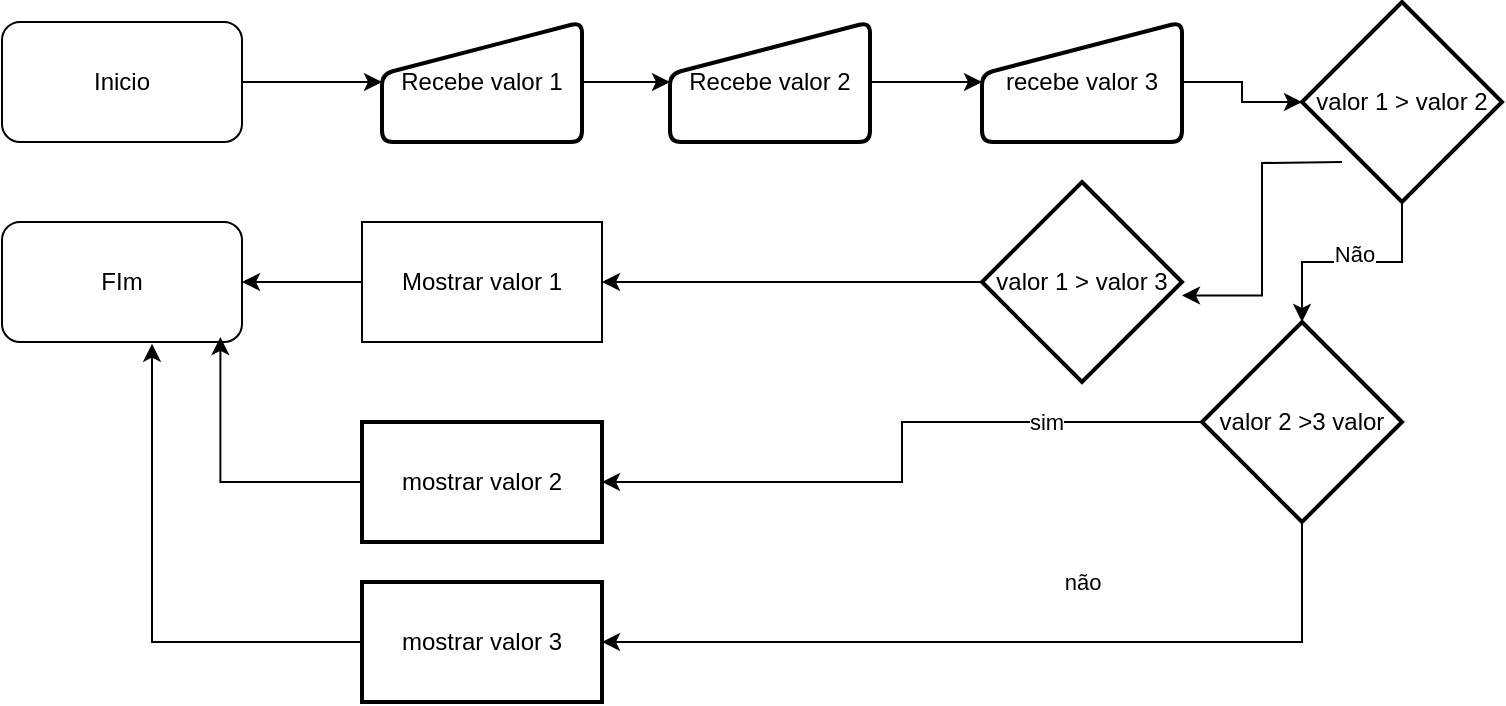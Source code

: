 <mxfile version="26.1.1">
  <diagram name="Página-1" id="JWdp9MI5vgtcaVBixJrD">
    <mxGraphModel dx="1434" dy="780" grid="1" gridSize="10" guides="1" tooltips="1" connect="1" arrows="1" fold="1" page="1" pageScale="1" pageWidth="827" pageHeight="1169" math="0" shadow="0">
      <root>
        <mxCell id="0" />
        <mxCell id="1" parent="0" />
        <mxCell id="42t9e9m5rP8orQ9ALi-o-5" value="" style="edgeStyle=orthogonalEdgeStyle;rounded=0;orthogonalLoop=1;jettySize=auto;html=1;" parent="1" source="42t9e9m5rP8orQ9ALi-o-1" target="42t9e9m5rP8orQ9ALi-o-2" edge="1">
          <mxGeometry relative="1" as="geometry" />
        </mxCell>
        <mxCell id="42t9e9m5rP8orQ9ALi-o-1" value="Inicio" style="rounded=1;whiteSpace=wrap;html=1;" parent="1" vertex="1">
          <mxGeometry x="30" y="20" width="120" height="60" as="geometry" />
        </mxCell>
        <mxCell id="42t9e9m5rP8orQ9ALi-o-6" value="" style="edgeStyle=orthogonalEdgeStyle;rounded=0;orthogonalLoop=1;jettySize=auto;html=1;" parent="1" source="42t9e9m5rP8orQ9ALi-o-2" target="42t9e9m5rP8orQ9ALi-o-3" edge="1">
          <mxGeometry relative="1" as="geometry" />
        </mxCell>
        <mxCell id="42t9e9m5rP8orQ9ALi-o-2" value="Recebe valor 1" style="html=1;strokeWidth=2;shape=manualInput;whiteSpace=wrap;rounded=1;size=26;arcSize=11;" parent="1" vertex="1">
          <mxGeometry x="220" y="20" width="100" height="60" as="geometry" />
        </mxCell>
        <mxCell id="42t9e9m5rP8orQ9ALi-o-7" value="" style="edgeStyle=orthogonalEdgeStyle;rounded=0;orthogonalLoop=1;jettySize=auto;html=1;" parent="1" source="42t9e9m5rP8orQ9ALi-o-3" target="42t9e9m5rP8orQ9ALi-o-4" edge="1">
          <mxGeometry relative="1" as="geometry" />
        </mxCell>
        <mxCell id="42t9e9m5rP8orQ9ALi-o-3" value="Recebe valor 2" style="html=1;strokeWidth=2;shape=manualInput;whiteSpace=wrap;rounded=1;size=26;arcSize=11;" parent="1" vertex="1">
          <mxGeometry x="364" y="20" width="100" height="60" as="geometry" />
        </mxCell>
        <mxCell id="42t9e9m5rP8orQ9ALi-o-9" value="" style="edgeStyle=orthogonalEdgeStyle;rounded=0;orthogonalLoop=1;jettySize=auto;html=1;" parent="1" source="42t9e9m5rP8orQ9ALi-o-4" target="42t9e9m5rP8orQ9ALi-o-8" edge="1">
          <mxGeometry relative="1" as="geometry" />
        </mxCell>
        <mxCell id="42t9e9m5rP8orQ9ALi-o-4" value="recebe valor 3" style="html=1;strokeWidth=2;shape=manualInput;whiteSpace=wrap;rounded=1;size=26;arcSize=11;" parent="1" vertex="1">
          <mxGeometry x="520" y="20" width="100" height="60" as="geometry" />
        </mxCell>
        <mxCell id="42t9e9m5rP8orQ9ALi-o-14" style="edgeStyle=orthogonalEdgeStyle;rounded=0;orthogonalLoop=1;jettySize=auto;html=1;" parent="1" source="42t9e9m5rP8orQ9ALi-o-8" target="42t9e9m5rP8orQ9ALi-o-13" edge="1">
          <mxGeometry relative="1" as="geometry" />
        </mxCell>
        <mxCell id="42t9e9m5rP8orQ9ALi-o-15" value="Não" style="edgeLabel;html=1;align=center;verticalAlign=middle;resizable=0;points=[];" parent="42t9e9m5rP8orQ9ALi-o-14" vertex="1" connectable="0">
          <mxGeometry x="-0.015" y="-4" relative="1" as="geometry">
            <mxPoint as="offset" />
          </mxGeometry>
        </mxCell>
        <mxCell id="42t9e9m5rP8orQ9ALi-o-34" style="edgeStyle=orthogonalEdgeStyle;rounded=0;orthogonalLoop=1;jettySize=auto;html=1;entryX=1;entryY=0.567;entryDx=0;entryDy=0;entryPerimeter=0;" parent="1" target="42t9e9m5rP8orQ9ALi-o-10" edge="1">
          <mxGeometry relative="1" as="geometry">
            <mxPoint x="700" y="90" as="sourcePoint" />
            <mxPoint x="640" y="180" as="targetPoint" />
          </mxGeometry>
        </mxCell>
        <mxCell id="42t9e9m5rP8orQ9ALi-o-8" value="valor 1 &amp;gt; valor 2" style="strokeWidth=2;html=1;shape=mxgraph.flowchart.decision;whiteSpace=wrap;" parent="1" vertex="1">
          <mxGeometry x="680" y="10" width="100" height="100" as="geometry" />
        </mxCell>
        <mxCell id="42t9e9m5rP8orQ9ALi-o-35" style="edgeStyle=orthogonalEdgeStyle;rounded=0;orthogonalLoop=1;jettySize=auto;html=1;entryX=1;entryY=0.5;entryDx=0;entryDy=0;" parent="1" source="42t9e9m5rP8orQ9ALi-o-10" target="42t9e9m5rP8orQ9ALi-o-17" edge="1">
          <mxGeometry relative="1" as="geometry" />
        </mxCell>
        <mxCell id="42t9e9m5rP8orQ9ALi-o-10" value="valor 1 &amp;gt; valor 3" style="strokeWidth=2;html=1;shape=mxgraph.flowchart.decision;whiteSpace=wrap;" parent="1" vertex="1">
          <mxGeometry x="520" y="100" width="100" height="100" as="geometry" />
        </mxCell>
        <mxCell id="42t9e9m5rP8orQ9ALi-o-23" value="" style="edgeStyle=orthogonalEdgeStyle;rounded=0;orthogonalLoop=1;jettySize=auto;html=1;" parent="1" source="42t9e9m5rP8orQ9ALi-o-13" target="42t9e9m5rP8orQ9ALi-o-22" edge="1">
          <mxGeometry relative="1" as="geometry" />
        </mxCell>
        <mxCell id="42t9e9m5rP8orQ9ALi-o-30" value="sim" style="edgeLabel;html=1;align=center;verticalAlign=middle;resizable=0;points=[];" parent="42t9e9m5rP8orQ9ALi-o-23" vertex="1" connectable="0">
          <mxGeometry x="-0.525" relative="1" as="geometry">
            <mxPoint as="offset" />
          </mxGeometry>
        </mxCell>
        <mxCell id="42t9e9m5rP8orQ9ALi-o-41" style="edgeStyle=orthogonalEdgeStyle;rounded=0;orthogonalLoop=1;jettySize=auto;html=1;entryX=1;entryY=0.5;entryDx=0;entryDy=0;exitX=0.5;exitY=1;exitDx=0;exitDy=0;exitPerimeter=0;" parent="1" source="42t9e9m5rP8orQ9ALi-o-13" target="42t9e9m5rP8orQ9ALi-o-20" edge="1">
          <mxGeometry relative="1" as="geometry">
            <mxPoint x="700" y="280" as="sourcePoint" />
            <mxPoint x="364" y="360" as="targetPoint" />
          </mxGeometry>
        </mxCell>
        <mxCell id="42t9e9m5rP8orQ9ALi-o-43" value="não" style="edgeLabel;html=1;align=center;verticalAlign=middle;resizable=0;points=[];" parent="42t9e9m5rP8orQ9ALi-o-41" vertex="1" connectable="0">
          <mxGeometry x="-0.264" y="2" relative="1" as="geometry">
            <mxPoint x="-19" y="-32" as="offset" />
          </mxGeometry>
        </mxCell>
        <mxCell id="42t9e9m5rP8orQ9ALi-o-13" value="valor 2 &amp;gt;3 valor" style="strokeWidth=2;html=1;shape=mxgraph.flowchart.decision;whiteSpace=wrap;" parent="1" vertex="1">
          <mxGeometry x="630" y="170" width="100" height="100" as="geometry" />
        </mxCell>
        <mxCell id="42t9e9m5rP8orQ9ALi-o-36" style="edgeStyle=orthogonalEdgeStyle;rounded=0;orthogonalLoop=1;jettySize=auto;html=1;entryX=1;entryY=0.5;entryDx=0;entryDy=0;" parent="1" source="42t9e9m5rP8orQ9ALi-o-17" target="42t9e9m5rP8orQ9ALi-o-31" edge="1">
          <mxGeometry relative="1" as="geometry" />
        </mxCell>
        <mxCell id="42t9e9m5rP8orQ9ALi-o-17" value="Mostrar valor 1" style="rounded=0;whiteSpace=wrap;html=1;" parent="1" vertex="1">
          <mxGeometry x="210" y="120" width="120" height="60" as="geometry" />
        </mxCell>
        <mxCell id="42t9e9m5rP8orQ9ALi-o-20" value="mostrar valor 3" style="whiteSpace=wrap;html=1;strokeWidth=2;" parent="1" vertex="1">
          <mxGeometry x="210" y="300" width="120" height="60" as="geometry" />
        </mxCell>
        <mxCell id="42t9e9m5rP8orQ9ALi-o-31" value="FIm" style="rounded=1;whiteSpace=wrap;html=1;" parent="1" vertex="1">
          <mxGeometry x="30" y="120" width="120" height="60" as="geometry" />
        </mxCell>
        <mxCell id="42t9e9m5rP8orQ9ALi-o-22" value="mostrar valor 2" style="whiteSpace=wrap;html=1;strokeWidth=2;" parent="1" vertex="1">
          <mxGeometry x="210" y="220" width="120" height="60" as="geometry" />
        </mxCell>
        <mxCell id="42t9e9m5rP8orQ9ALi-o-37" style="edgeStyle=orthogonalEdgeStyle;rounded=0;orthogonalLoop=1;jettySize=auto;html=1;entryX=0.91;entryY=0.958;entryDx=0;entryDy=0;entryPerimeter=0;" parent="1" source="42t9e9m5rP8orQ9ALi-o-22" target="42t9e9m5rP8orQ9ALi-o-31" edge="1">
          <mxGeometry relative="1" as="geometry" />
        </mxCell>
        <mxCell id="42t9e9m5rP8orQ9ALi-o-38" style="edgeStyle=orthogonalEdgeStyle;rounded=0;orthogonalLoop=1;jettySize=auto;html=1;entryX=0.625;entryY=1.014;entryDx=0;entryDy=0;entryPerimeter=0;" parent="1" source="42t9e9m5rP8orQ9ALi-o-20" target="42t9e9m5rP8orQ9ALi-o-31" edge="1">
          <mxGeometry relative="1" as="geometry" />
        </mxCell>
      </root>
    </mxGraphModel>
  </diagram>
</mxfile>
